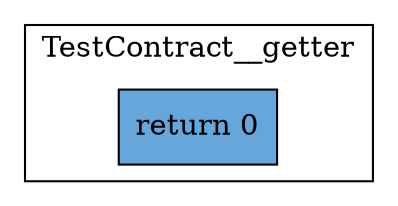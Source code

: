 digraph "traits-1" {
    node [shape=box];
    subgraph "cluster_TestContract__getter" {
        label="TestContract__getter";
        "TestContract__getter_141" [label="return 0",style=filled,fillcolor="#66A7DB"];
    }
}
